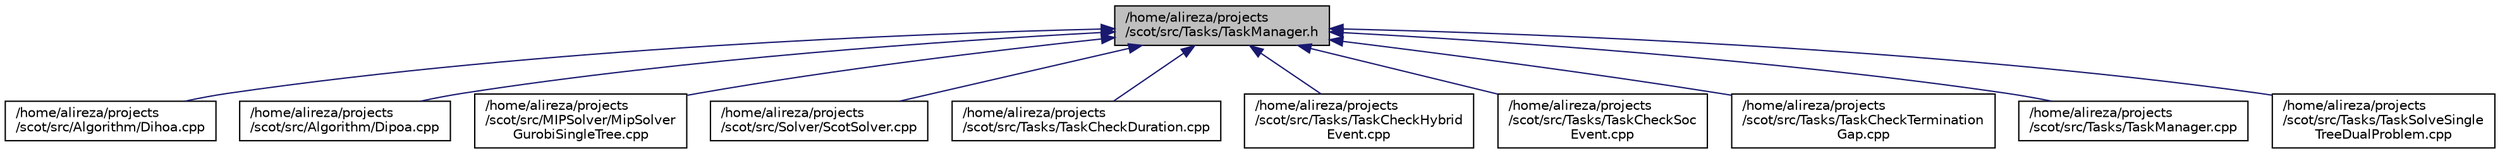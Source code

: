 digraph "/home/alireza/projects/scot/src/Tasks/TaskManager.h"
{
 // LATEX_PDF_SIZE
  edge [fontname="Helvetica",fontsize="10",labelfontname="Helvetica",labelfontsize="10"];
  node [fontname="Helvetica",fontsize="10",shape=record];
  Node1 [label="/home/alireza/projects\l/scot/src/Tasks/TaskManager.h",height=0.2,width=0.4,color="black", fillcolor="grey75", style="filled", fontcolor="black",tooltip=" "];
  Node1 -> Node2 [dir="back",color="midnightblue",fontsize="10",style="solid",fontname="Helvetica"];
  Node2 [label="/home/alireza/projects\l/scot/src/Algorithm/Dihoa.cpp",height=0.2,width=0.4,color="black", fillcolor="white", style="filled",URL="$Dihoa_8cpp.html",tooltip=" "];
  Node1 -> Node3 [dir="back",color="midnightblue",fontsize="10",style="solid",fontname="Helvetica"];
  Node3 [label="/home/alireza/projects\l/scot/src/Algorithm/Dipoa.cpp",height=0.2,width=0.4,color="black", fillcolor="white", style="filled",URL="$Dipoa_8cpp.html",tooltip=" "];
  Node1 -> Node4 [dir="back",color="midnightblue",fontsize="10",style="solid",fontname="Helvetica"];
  Node4 [label="/home/alireza/projects\l/scot/src/MIPSolver/MipSolver\lGurobiSingleTree.cpp",height=0.2,width=0.4,color="black", fillcolor="white", style="filled",URL="$MipSolverGurobiSingleTree_8cpp.html",tooltip=" "];
  Node1 -> Node5 [dir="back",color="midnightblue",fontsize="10",style="solid",fontname="Helvetica"];
  Node5 [label="/home/alireza/projects\l/scot/src/Solver/ScotSolver.cpp",height=0.2,width=0.4,color="black", fillcolor="white", style="filled",URL="$ScotSolver_8cpp.html",tooltip=" "];
  Node1 -> Node6 [dir="back",color="midnightblue",fontsize="10",style="solid",fontname="Helvetica"];
  Node6 [label="/home/alireza/projects\l/scot/src/Tasks/TaskCheckDuration.cpp",height=0.2,width=0.4,color="black", fillcolor="white", style="filled",URL="$TaskCheckDuration_8cpp.html",tooltip=" "];
  Node1 -> Node7 [dir="back",color="midnightblue",fontsize="10",style="solid",fontname="Helvetica"];
  Node7 [label="/home/alireza/projects\l/scot/src/Tasks/TaskCheckHybrid\lEvent.cpp",height=0.2,width=0.4,color="black", fillcolor="white", style="filled",URL="$TaskCheckHybridEvent_8cpp.html",tooltip=" "];
  Node1 -> Node8 [dir="back",color="midnightblue",fontsize="10",style="solid",fontname="Helvetica"];
  Node8 [label="/home/alireza/projects\l/scot/src/Tasks/TaskCheckSoc\lEvent.cpp",height=0.2,width=0.4,color="black", fillcolor="white", style="filled",URL="$TaskCheckSocEvent_8cpp.html",tooltip=" "];
  Node1 -> Node9 [dir="back",color="midnightblue",fontsize="10",style="solid",fontname="Helvetica"];
  Node9 [label="/home/alireza/projects\l/scot/src/Tasks/TaskCheckTermination\lGap.cpp",height=0.2,width=0.4,color="black", fillcolor="white", style="filled",URL="$TaskCheckTerminationGap_8cpp.html",tooltip=" "];
  Node1 -> Node10 [dir="back",color="midnightblue",fontsize="10",style="solid",fontname="Helvetica"];
  Node10 [label="/home/alireza/projects\l/scot/src/Tasks/TaskManager.cpp",height=0.2,width=0.4,color="black", fillcolor="white", style="filled",URL="$TaskManager_8cpp.html",tooltip=" "];
  Node1 -> Node11 [dir="back",color="midnightblue",fontsize="10",style="solid",fontname="Helvetica"];
  Node11 [label="/home/alireza/projects\l/scot/src/Tasks/TaskSolveSingle\lTreeDualProblem.cpp",height=0.2,width=0.4,color="black", fillcolor="white", style="filled",URL="$TaskSolveSingleTreeDualProblem_8cpp.html",tooltip=" "];
}

